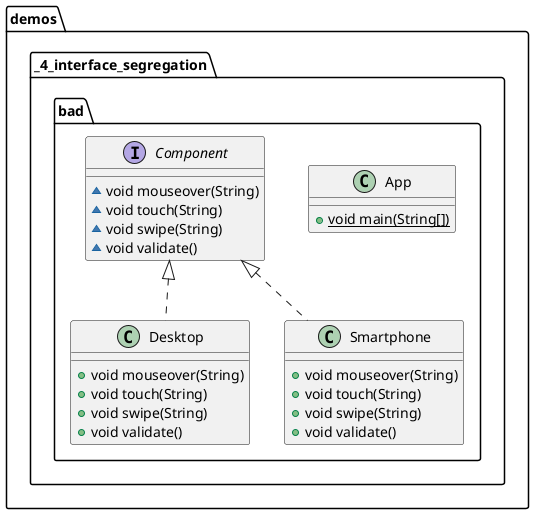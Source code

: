 @startuml
class demos._4_interface_segregation.bad.App {
+ {static} void main(String[])
}
interface demos._4_interface_segregation.bad.Component {
~ void mouseover(String)
~ void touch(String)
~ void swipe(String)
~ void validate()
}
class demos._4_interface_segregation.bad.Desktop {
+ void mouseover(String)
+ void touch(String)
+ void swipe(String)
+ void validate()
}
class demos._4_interface_segregation.bad.Smartphone {
+ void mouseover(String)
+ void touch(String)
+ void swipe(String)
+ void validate()
}


demos._4_interface_segregation.bad.Component <|.. demos._4_interface_segregation.bad.Desktop
demos._4_interface_segregation.bad.Component <|.. demos._4_interface_segregation.bad.Smartphone
@enduml